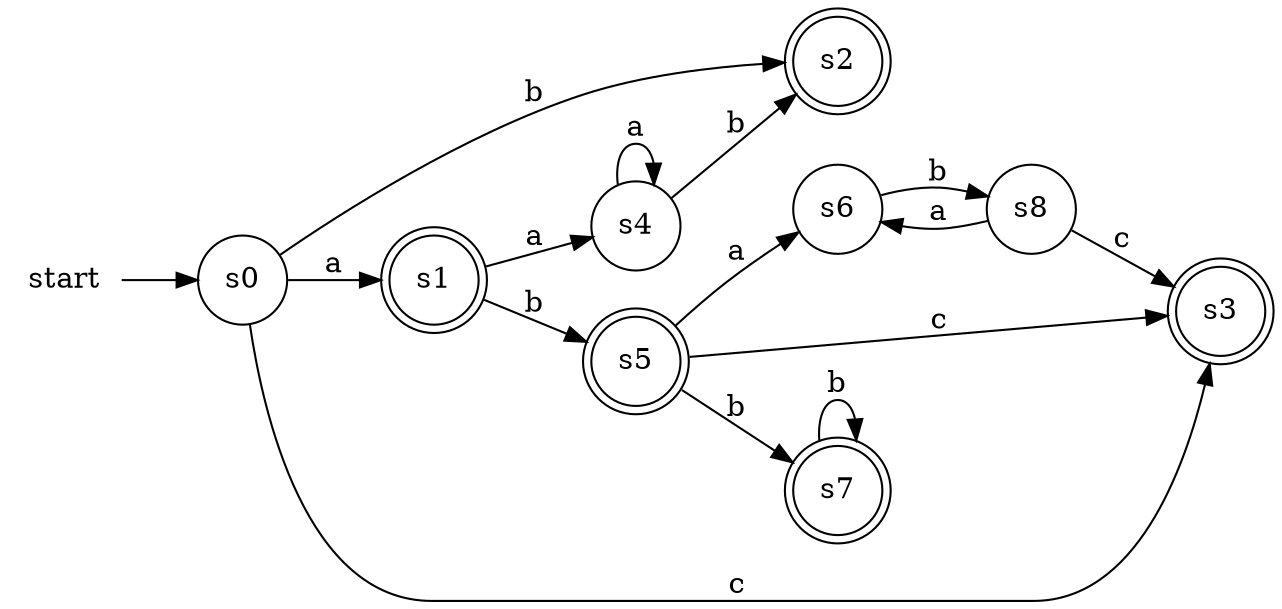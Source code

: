digraph { 


rankdir="LR";

node[shape = plaintext];
	start [label = "start"];

node[shape = circle];
	s0 [label = "s0"];
	s4 [label = "s4"];
	s6 [label = "s6"];
	s8 [label = "s8"];

node[shape = doublecircle];
	s1 [label = "s1"];
	s2 [label = "s2"];
	s3 [label = "s3"];
	s5 [label = "s5"];
	s7 [label = "s7"];

start -> s0
s0 -> s1 [label="a"];
s0 -> s2 [label="b"];
s0 -> s3 [label="c"];
s1 -> s4 [label="a"];
s1 -> s5 [label="b"];
s4 -> s4 [label="a"];
s4 -> s2 [label="b"];
s5 -> s6 [label="a"];
s5 -> s7 [label="b"];
s5 -> s3 [label="c"];
s6 -> s8 [label="b"]
s7 -> s7 [label="b"];
s8 -> s6 [label="a"];
s8 -> s3 [label="c"];
}